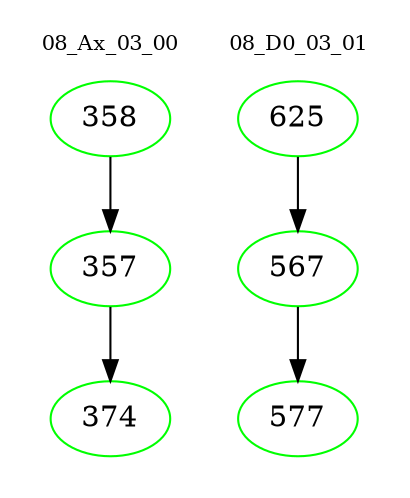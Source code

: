digraph{
subgraph cluster_0 {
color = white
label = "08_Ax_03_00";
fontsize=10;
T0_358 [label="358", color="green"]
T0_358 -> T0_357 [color="black"]
T0_357 [label="357", color="green"]
T0_357 -> T0_374 [color="black"]
T0_374 [label="374", color="green"]
}
subgraph cluster_1 {
color = white
label = "08_D0_03_01";
fontsize=10;
T1_625 [label="625", color="green"]
T1_625 -> T1_567 [color="black"]
T1_567 [label="567", color="green"]
T1_567 -> T1_577 [color="black"]
T1_577 [label="577", color="green"]
}
}
